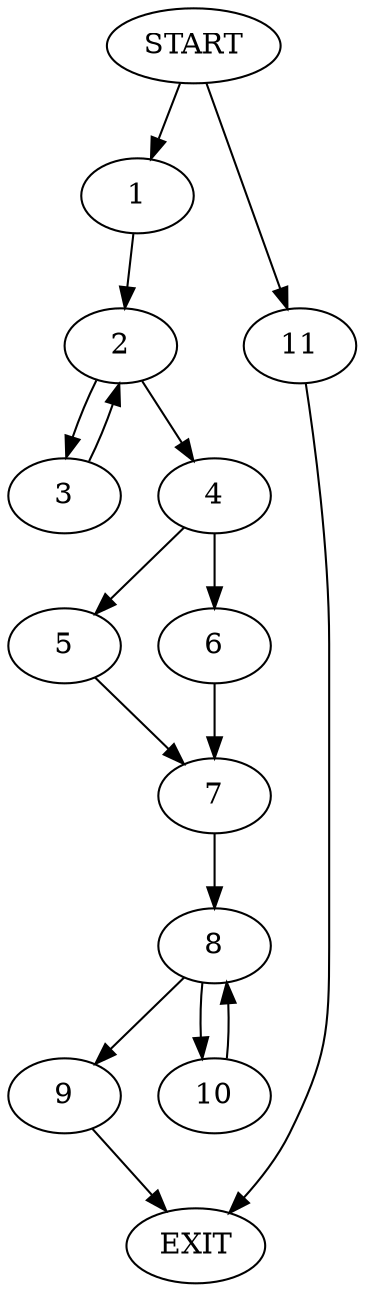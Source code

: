digraph {
0 [label="START"]
12 [label="EXIT"]
0 -> 1
1 -> 2
2 -> 3
2 -> 4
3 -> 2
4 -> 5
4 -> 6
5 -> 7
6 -> 7
7 -> 8
8 -> 9
8 -> 10
0 -> 11
11 -> 12
10 -> 8
9 -> 12
}
